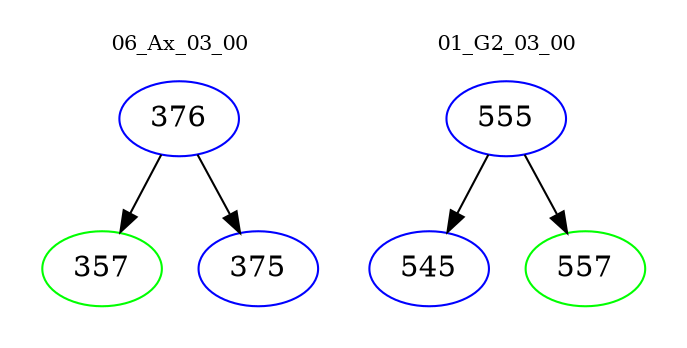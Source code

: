 digraph{
subgraph cluster_0 {
color = white
label = "06_Ax_03_00";
fontsize=10;
T0_376 [label="376", color="blue"]
T0_376 -> T0_357 [color="black"]
T0_357 [label="357", color="green"]
T0_376 -> T0_375 [color="black"]
T0_375 [label="375", color="blue"]
}
subgraph cluster_1 {
color = white
label = "01_G2_03_00";
fontsize=10;
T1_555 [label="555", color="blue"]
T1_555 -> T1_545 [color="black"]
T1_545 [label="545", color="blue"]
T1_555 -> T1_557 [color="black"]
T1_557 [label="557", color="green"]
}
}
